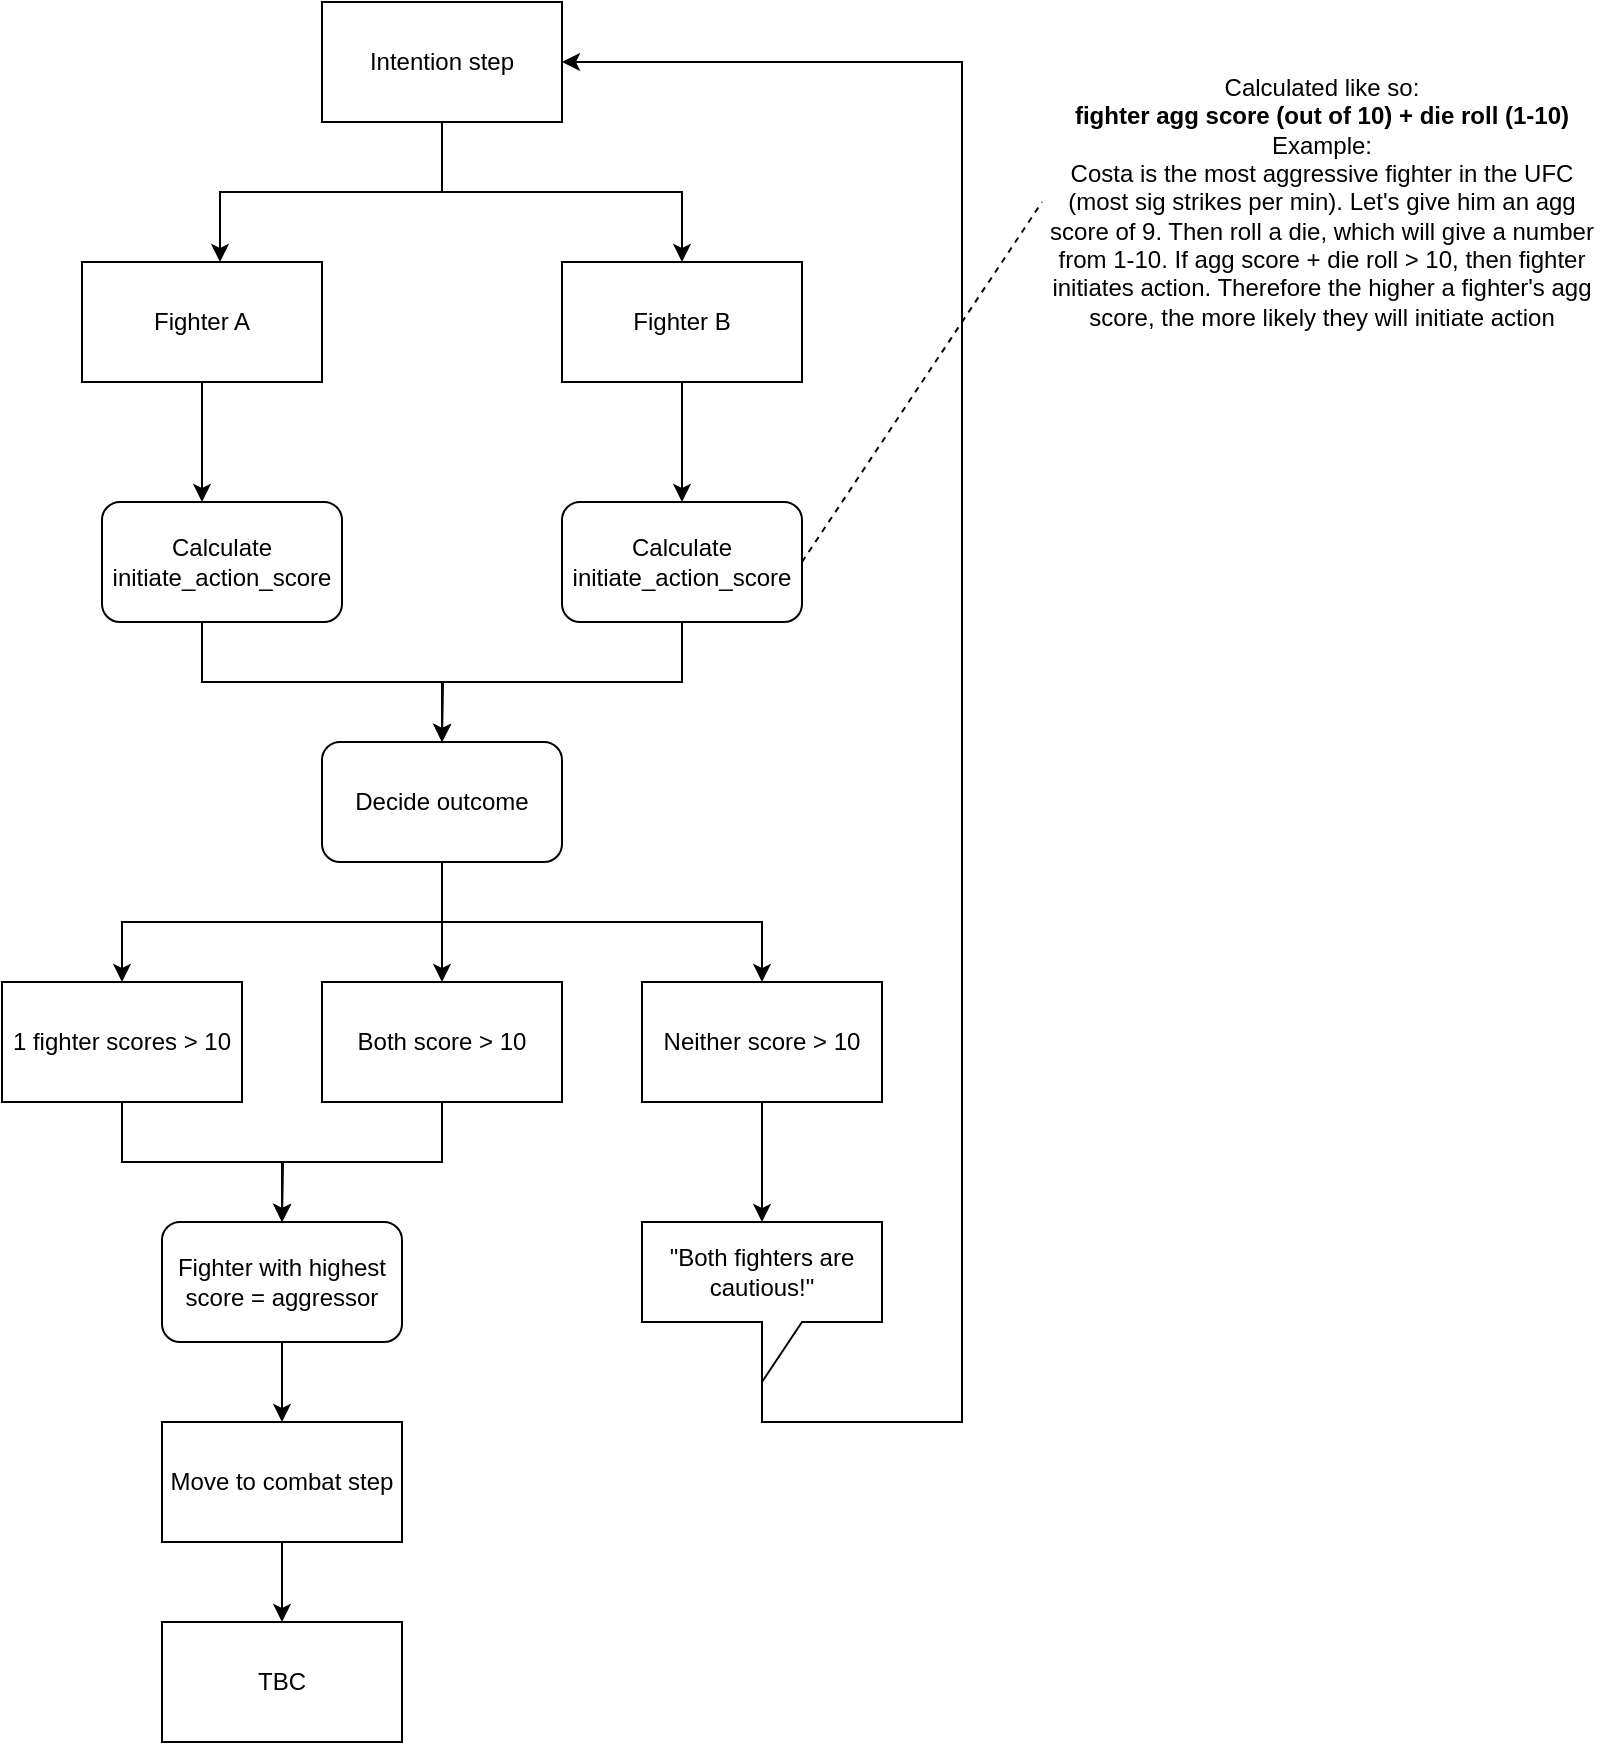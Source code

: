 <mxfile version="13.6.4" type="github"><diagram id="PlTwVi-3DEFlLCvzDkNy" name="Page-1"><mxGraphModel dx="946" dy="574" grid="1" gridSize="10" guides="1" tooltips="1" connect="1" arrows="1" fold="1" page="1" pageScale="1" pageWidth="827" pageHeight="1169" math="0" shadow="0"><root><mxCell id="0"/><mxCell id="1" parent="0"/><mxCell id="cAPV5AkNXSvtHGeejS0_-21" style="edgeStyle=orthogonalEdgeStyle;rounded=0;orthogonalLoop=1;jettySize=auto;html=1;exitX=0.5;exitY=1;exitDx=0;exitDy=0;entryX=0.575;entryY=0;entryDx=0;entryDy=0;entryPerimeter=0;" parent="1" source="cAPV5AkNXSvtHGeejS0_-1" target="cAPV5AkNXSvtHGeejS0_-2" edge="1"><mxGeometry relative="1" as="geometry"/></mxCell><mxCell id="cAPV5AkNXSvtHGeejS0_-23" style="edgeStyle=orthogonalEdgeStyle;rounded=0;orthogonalLoop=1;jettySize=auto;html=1;exitX=0.5;exitY=1;exitDx=0;exitDy=0;entryX=0.5;entryY=0;entryDx=0;entryDy=0;" parent="1" source="cAPV5AkNXSvtHGeejS0_-1" target="cAPV5AkNXSvtHGeejS0_-3" edge="1"><mxGeometry relative="1" as="geometry"/></mxCell><mxCell id="cAPV5AkNXSvtHGeejS0_-1" value="Intention step" style="rounded=0;whiteSpace=wrap;html=1;" parent="1" vertex="1"><mxGeometry x="160" y="30" width="120" height="60" as="geometry"/></mxCell><mxCell id="cAPV5AkNXSvtHGeejS0_-25" style="edgeStyle=orthogonalEdgeStyle;rounded=0;orthogonalLoop=1;jettySize=auto;html=1;exitX=0.5;exitY=1;exitDx=0;exitDy=0;entryX=0.5;entryY=0;entryDx=0;entryDy=0;" parent="1" source="cAPV5AkNXSvtHGeejS0_-2" edge="1"><mxGeometry relative="1" as="geometry"><mxPoint x="100" y="280" as="targetPoint"/></mxGeometry></mxCell><mxCell id="cAPV5AkNXSvtHGeejS0_-2" value="Fighter A" style="rounded=0;whiteSpace=wrap;html=1;" parent="1" vertex="1"><mxGeometry x="40" y="160" width="120" height="60" as="geometry"/></mxCell><mxCell id="cAPV5AkNXSvtHGeejS0_-28" style="edgeStyle=orthogonalEdgeStyle;rounded=0;orthogonalLoop=1;jettySize=auto;html=1;exitX=0.5;exitY=1;exitDx=0;exitDy=0;entryX=0.5;entryY=0;entryDx=0;entryDy=0;" parent="1" source="cAPV5AkNXSvtHGeejS0_-3" target="cAPV5AkNXSvtHGeejS0_-18" edge="1"><mxGeometry relative="1" as="geometry"/></mxCell><mxCell id="cAPV5AkNXSvtHGeejS0_-3" value="Fighter B" style="rounded=0;whiteSpace=wrap;html=1;" parent="1" vertex="1"><mxGeometry x="280" y="160" width="120" height="60" as="geometry"/></mxCell><mxCell id="cAPV5AkNXSvtHGeejS0_-26" style="edgeStyle=orthogonalEdgeStyle;rounded=0;orthogonalLoop=1;jettySize=auto;html=1;exitX=0.5;exitY=1;exitDx=0;exitDy=0;entryX=0.5;entryY=0;entryDx=0;entryDy=0;" parent="1" target="cAPV5AkNXSvtHGeejS0_-5" edge="1"><mxGeometry relative="1" as="geometry"><mxPoint x="100" y="340" as="sourcePoint"/><Array as="points"><mxPoint x="100" y="370"/><mxPoint x="220" y="370"/></Array></mxGeometry></mxCell><mxCell id="cAPV5AkNXSvtHGeejS0_-29" style="edgeStyle=orthogonalEdgeStyle;rounded=0;orthogonalLoop=1;jettySize=auto;html=1;exitX=0.5;exitY=1;exitDx=0;exitDy=0;entryX=0.5;entryY=0;entryDx=0;entryDy=0;" parent="1" source="cAPV5AkNXSvtHGeejS0_-5" target="cAPV5AkNXSvtHGeejS0_-8" edge="1"><mxGeometry relative="1" as="geometry"/></mxCell><mxCell id="cAPV5AkNXSvtHGeejS0_-30" style="edgeStyle=orthogonalEdgeStyle;rounded=0;orthogonalLoop=1;jettySize=auto;html=1;entryX=0.5;entryY=0;entryDx=0;entryDy=0;" parent="1" source="cAPV5AkNXSvtHGeejS0_-5" target="cAPV5AkNXSvtHGeejS0_-7" edge="1"><mxGeometry relative="1" as="geometry"/></mxCell><mxCell id="cAPV5AkNXSvtHGeejS0_-31" style="edgeStyle=orthogonalEdgeStyle;rounded=0;orthogonalLoop=1;jettySize=auto;html=1;exitX=0.5;exitY=1;exitDx=0;exitDy=0;entryX=0.5;entryY=0;entryDx=0;entryDy=0;" parent="1" source="cAPV5AkNXSvtHGeejS0_-5" target="cAPV5AkNXSvtHGeejS0_-6" edge="1"><mxGeometry relative="1" as="geometry"/></mxCell><mxCell id="cAPV5AkNXSvtHGeejS0_-5" value="Decide outcome" style="rounded=1;whiteSpace=wrap;html=1;" parent="1" vertex="1"><mxGeometry x="160" y="400" width="120" height="60" as="geometry"/></mxCell><mxCell id="cAPV5AkNXSvtHGeejS0_-32" style="edgeStyle=orthogonalEdgeStyle;rounded=0;orthogonalLoop=1;jettySize=auto;html=1;exitX=0.5;exitY=1;exitDx=0;exitDy=0;entryX=0.5;entryY=0;entryDx=0;entryDy=0;" parent="1" source="cAPV5AkNXSvtHGeejS0_-6" edge="1"><mxGeometry relative="1" as="geometry"><mxPoint x="380" y="640" as="targetPoint"/></mxGeometry></mxCell><mxCell id="cAPV5AkNXSvtHGeejS0_-6" value="Neither score &amp;gt; 10" style="rounded=0;whiteSpace=wrap;html=1;" parent="1" vertex="1"><mxGeometry x="320" y="520" width="120" height="60" as="geometry"/></mxCell><mxCell id="cAPV5AkNXSvtHGeejS0_-37" style="edgeStyle=orthogonalEdgeStyle;rounded=0;orthogonalLoop=1;jettySize=auto;html=1;exitX=0.5;exitY=1;exitDx=0;exitDy=0;" parent="1" source="cAPV5AkNXSvtHGeejS0_-7" edge="1"><mxGeometry relative="1" as="geometry"><mxPoint x="140" y="640" as="targetPoint"/></mxGeometry></mxCell><mxCell id="cAPV5AkNXSvtHGeejS0_-7" value="Both score &amp;gt; 10" style="rounded=0;whiteSpace=wrap;html=1;" parent="1" vertex="1"><mxGeometry x="160" y="520" width="120" height="60" as="geometry"/></mxCell><mxCell id="cAPV5AkNXSvtHGeejS0_-36" style="edgeStyle=orthogonalEdgeStyle;rounded=0;orthogonalLoop=1;jettySize=auto;html=1;exitX=0.5;exitY=1;exitDx=0;exitDy=0;entryX=0.5;entryY=0;entryDx=0;entryDy=0;" parent="1" source="cAPV5AkNXSvtHGeejS0_-8" target="cAPV5AkNXSvtHGeejS0_-12" edge="1"><mxGeometry relative="1" as="geometry"/></mxCell><mxCell id="cAPV5AkNXSvtHGeejS0_-8" value="1 fighter scores &amp;gt; 10" style="rounded=0;whiteSpace=wrap;html=1;" parent="1" vertex="1"><mxGeometry y="520" width="120" height="60" as="geometry"/></mxCell><mxCell id="cAPV5AkNXSvtHGeejS0_-38" style="edgeStyle=orthogonalEdgeStyle;rounded=0;orthogonalLoop=1;jettySize=auto;html=1;exitX=0.5;exitY=1;exitDx=0;exitDy=0;entryX=0.5;entryY=0;entryDx=0;entryDy=0;" parent="1" source="cAPV5AkNXSvtHGeejS0_-12" target="cAPV5AkNXSvtHGeejS0_-13" edge="1"><mxGeometry relative="1" as="geometry"/></mxCell><mxCell id="cAPV5AkNXSvtHGeejS0_-12" value="Fighter with highest score = aggressor" style="rounded=1;whiteSpace=wrap;html=1;" parent="1" vertex="1"><mxGeometry x="80" y="640" width="120" height="60" as="geometry"/></mxCell><mxCell id="cAPV5AkNXSvtHGeejS0_-39" style="edgeStyle=orthogonalEdgeStyle;rounded=0;orthogonalLoop=1;jettySize=auto;html=1;exitX=0.5;exitY=1;exitDx=0;exitDy=0;entryX=0.5;entryY=0;entryDx=0;entryDy=0;" parent="1" source="cAPV5AkNXSvtHGeejS0_-13" target="cAPV5AkNXSvtHGeejS0_-14" edge="1"><mxGeometry relative="1" as="geometry"/></mxCell><mxCell id="cAPV5AkNXSvtHGeejS0_-13" value="Move to combat step" style="rounded=0;whiteSpace=wrap;html=1;" parent="1" vertex="1"><mxGeometry x="80" y="740" width="120" height="60" as="geometry"/></mxCell><mxCell id="cAPV5AkNXSvtHGeejS0_-14" value="TBC" style="rounded=0;whiteSpace=wrap;html=1;" parent="1" vertex="1"><mxGeometry x="80" y="840" width="120" height="60" as="geometry"/></mxCell><mxCell id="cAPV5AkNXSvtHGeejS0_-16" value="" style="endArrow=none;dashed=1;html=1;exitX=1;exitY=0.5;exitDx=0;exitDy=0;entryX=1;entryY=0.5;entryDx=0;entryDy=0;" parent="1" target="cAPV5AkNXSvtHGeejS0_-17" edge="1"><mxGeometry width="50" height="50" relative="1" as="geometry"><mxPoint x="400" y="310" as="sourcePoint"/><mxPoint x="520" y="80" as="targetPoint"/></mxGeometry></mxCell><mxCell id="cAPV5AkNXSvtHGeejS0_-17" value="Calculated like so:&lt;br&gt;&lt;b&gt;fighter agg score (out of 10) + die roll (1-10)&lt;/b&gt;&lt;br&gt;Example:&lt;br&gt;Costa is the most aggressive fighter in the UFC (most sig strikes per min). Let's give him an agg score of 9. Then roll a die, which will give a number from 1-10. If agg score + die roll &amp;gt; 10, then fighter initiates action. Therefore the higher a fighter's agg score, the more likely they will initiate action" style="text;html=1;strokeColor=none;fillColor=none;align=center;verticalAlign=middle;whiteSpace=wrap;rounded=0;direction=west;" parent="1" vertex="1"><mxGeometry x="520" y="70" width="280" height="120" as="geometry"/></mxCell><mxCell id="cAPV5AkNXSvtHGeejS0_-27" style="edgeStyle=orthogonalEdgeStyle;rounded=0;orthogonalLoop=1;jettySize=auto;html=1;exitX=0.5;exitY=1;exitDx=0;exitDy=0;" parent="1" source="cAPV5AkNXSvtHGeejS0_-18" edge="1"><mxGeometry relative="1" as="geometry"><mxPoint x="220" y="400" as="targetPoint"/></mxGeometry></mxCell><mxCell id="cAPV5AkNXSvtHGeejS0_-18" value="Calculate initiate_action_score" style="rounded=1;whiteSpace=wrap;html=1;" parent="1" vertex="1"><mxGeometry x="280" y="280" width="120" height="60" as="geometry"/></mxCell><mxCell id="cAPV5AkNXSvtHGeejS0_-34" style="edgeStyle=orthogonalEdgeStyle;rounded=0;orthogonalLoop=1;jettySize=auto;html=1;exitX=0;exitY=0;exitDx=60;exitDy=80;exitPerimeter=0;entryX=1;entryY=0.5;entryDx=0;entryDy=0;" parent="1" source="cAPV5AkNXSvtHGeejS0_-33" target="cAPV5AkNXSvtHGeejS0_-1" edge="1"><mxGeometry relative="1" as="geometry"><mxPoint x="520" y="320" as="targetPoint"/><Array as="points"><mxPoint x="380" y="740"/><mxPoint x="480" y="740"/><mxPoint x="480" y="60"/></Array></mxGeometry></mxCell><mxCell id="cAPV5AkNXSvtHGeejS0_-33" value="&quot;Both fighters are cautious!&quot;" style="shape=callout;whiteSpace=wrap;html=1;perimeter=calloutPerimeter;" parent="1" vertex="1"><mxGeometry x="320" y="640" width="120" height="80" as="geometry"/></mxCell><mxCell id="cAPV5AkNXSvtHGeejS0_-40" value="Calculate initiate_action_score" style="rounded=1;whiteSpace=wrap;html=1;" parent="1" vertex="1"><mxGeometry x="50" y="280" width="120" height="60" as="geometry"/></mxCell></root></mxGraphModel></diagram></mxfile>